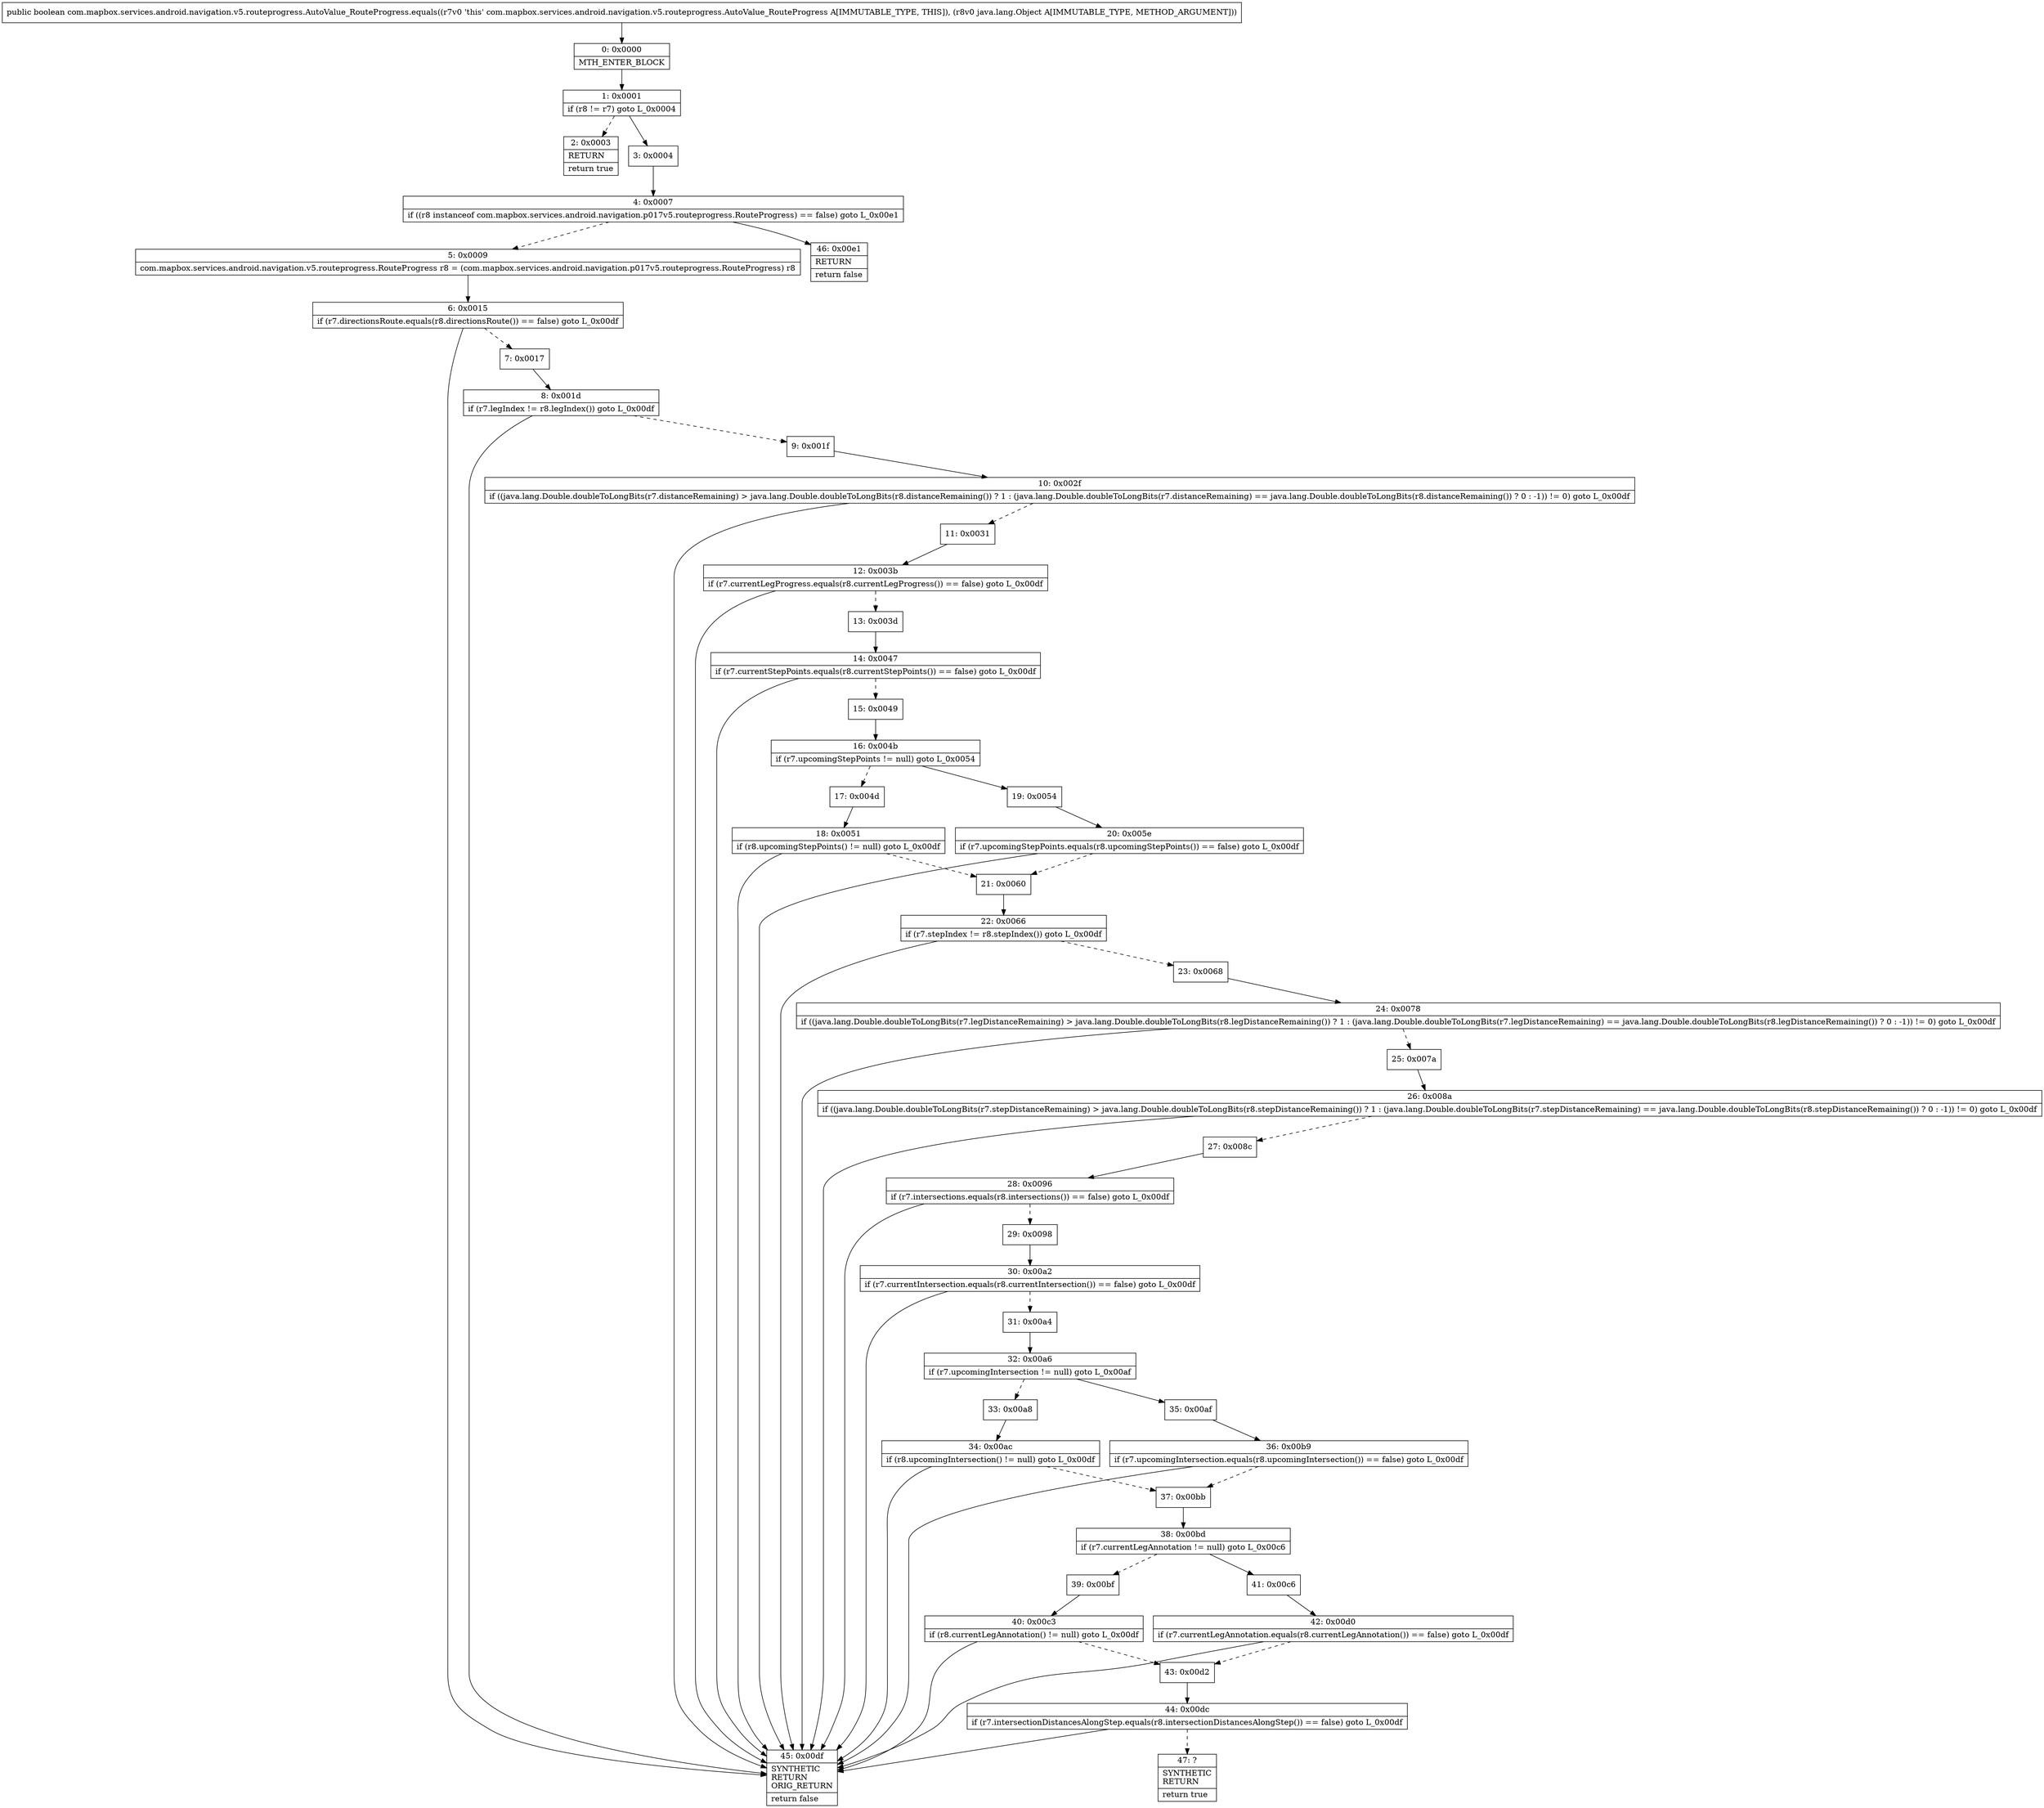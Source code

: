 digraph "CFG forcom.mapbox.services.android.navigation.v5.routeprogress.AutoValue_RouteProgress.equals(Ljava\/lang\/Object;)Z" {
Node_0 [shape=record,label="{0\:\ 0x0000|MTH_ENTER_BLOCK\l}"];
Node_1 [shape=record,label="{1\:\ 0x0001|if (r8 != r7) goto L_0x0004\l}"];
Node_2 [shape=record,label="{2\:\ 0x0003|RETURN\l|return true\l}"];
Node_3 [shape=record,label="{3\:\ 0x0004}"];
Node_4 [shape=record,label="{4\:\ 0x0007|if ((r8 instanceof com.mapbox.services.android.navigation.p017v5.routeprogress.RouteProgress) == false) goto L_0x00e1\l}"];
Node_5 [shape=record,label="{5\:\ 0x0009|com.mapbox.services.android.navigation.v5.routeprogress.RouteProgress r8 = (com.mapbox.services.android.navigation.p017v5.routeprogress.RouteProgress) r8\l}"];
Node_6 [shape=record,label="{6\:\ 0x0015|if (r7.directionsRoute.equals(r8.directionsRoute()) == false) goto L_0x00df\l}"];
Node_7 [shape=record,label="{7\:\ 0x0017}"];
Node_8 [shape=record,label="{8\:\ 0x001d|if (r7.legIndex != r8.legIndex()) goto L_0x00df\l}"];
Node_9 [shape=record,label="{9\:\ 0x001f}"];
Node_10 [shape=record,label="{10\:\ 0x002f|if ((java.lang.Double.doubleToLongBits(r7.distanceRemaining) \> java.lang.Double.doubleToLongBits(r8.distanceRemaining()) ? 1 : (java.lang.Double.doubleToLongBits(r7.distanceRemaining) == java.lang.Double.doubleToLongBits(r8.distanceRemaining()) ? 0 : \-1)) != 0) goto L_0x00df\l}"];
Node_11 [shape=record,label="{11\:\ 0x0031}"];
Node_12 [shape=record,label="{12\:\ 0x003b|if (r7.currentLegProgress.equals(r8.currentLegProgress()) == false) goto L_0x00df\l}"];
Node_13 [shape=record,label="{13\:\ 0x003d}"];
Node_14 [shape=record,label="{14\:\ 0x0047|if (r7.currentStepPoints.equals(r8.currentStepPoints()) == false) goto L_0x00df\l}"];
Node_15 [shape=record,label="{15\:\ 0x0049}"];
Node_16 [shape=record,label="{16\:\ 0x004b|if (r7.upcomingStepPoints != null) goto L_0x0054\l}"];
Node_17 [shape=record,label="{17\:\ 0x004d}"];
Node_18 [shape=record,label="{18\:\ 0x0051|if (r8.upcomingStepPoints() != null) goto L_0x00df\l}"];
Node_19 [shape=record,label="{19\:\ 0x0054}"];
Node_20 [shape=record,label="{20\:\ 0x005e|if (r7.upcomingStepPoints.equals(r8.upcomingStepPoints()) == false) goto L_0x00df\l}"];
Node_21 [shape=record,label="{21\:\ 0x0060}"];
Node_22 [shape=record,label="{22\:\ 0x0066|if (r7.stepIndex != r8.stepIndex()) goto L_0x00df\l}"];
Node_23 [shape=record,label="{23\:\ 0x0068}"];
Node_24 [shape=record,label="{24\:\ 0x0078|if ((java.lang.Double.doubleToLongBits(r7.legDistanceRemaining) \> java.lang.Double.doubleToLongBits(r8.legDistanceRemaining()) ? 1 : (java.lang.Double.doubleToLongBits(r7.legDistanceRemaining) == java.lang.Double.doubleToLongBits(r8.legDistanceRemaining()) ? 0 : \-1)) != 0) goto L_0x00df\l}"];
Node_25 [shape=record,label="{25\:\ 0x007a}"];
Node_26 [shape=record,label="{26\:\ 0x008a|if ((java.lang.Double.doubleToLongBits(r7.stepDistanceRemaining) \> java.lang.Double.doubleToLongBits(r8.stepDistanceRemaining()) ? 1 : (java.lang.Double.doubleToLongBits(r7.stepDistanceRemaining) == java.lang.Double.doubleToLongBits(r8.stepDistanceRemaining()) ? 0 : \-1)) != 0) goto L_0x00df\l}"];
Node_27 [shape=record,label="{27\:\ 0x008c}"];
Node_28 [shape=record,label="{28\:\ 0x0096|if (r7.intersections.equals(r8.intersections()) == false) goto L_0x00df\l}"];
Node_29 [shape=record,label="{29\:\ 0x0098}"];
Node_30 [shape=record,label="{30\:\ 0x00a2|if (r7.currentIntersection.equals(r8.currentIntersection()) == false) goto L_0x00df\l}"];
Node_31 [shape=record,label="{31\:\ 0x00a4}"];
Node_32 [shape=record,label="{32\:\ 0x00a6|if (r7.upcomingIntersection != null) goto L_0x00af\l}"];
Node_33 [shape=record,label="{33\:\ 0x00a8}"];
Node_34 [shape=record,label="{34\:\ 0x00ac|if (r8.upcomingIntersection() != null) goto L_0x00df\l}"];
Node_35 [shape=record,label="{35\:\ 0x00af}"];
Node_36 [shape=record,label="{36\:\ 0x00b9|if (r7.upcomingIntersection.equals(r8.upcomingIntersection()) == false) goto L_0x00df\l}"];
Node_37 [shape=record,label="{37\:\ 0x00bb}"];
Node_38 [shape=record,label="{38\:\ 0x00bd|if (r7.currentLegAnnotation != null) goto L_0x00c6\l}"];
Node_39 [shape=record,label="{39\:\ 0x00bf}"];
Node_40 [shape=record,label="{40\:\ 0x00c3|if (r8.currentLegAnnotation() != null) goto L_0x00df\l}"];
Node_41 [shape=record,label="{41\:\ 0x00c6}"];
Node_42 [shape=record,label="{42\:\ 0x00d0|if (r7.currentLegAnnotation.equals(r8.currentLegAnnotation()) == false) goto L_0x00df\l}"];
Node_43 [shape=record,label="{43\:\ 0x00d2}"];
Node_44 [shape=record,label="{44\:\ 0x00dc|if (r7.intersectionDistancesAlongStep.equals(r8.intersectionDistancesAlongStep()) == false) goto L_0x00df\l}"];
Node_45 [shape=record,label="{45\:\ 0x00df|SYNTHETIC\lRETURN\lORIG_RETURN\l|return false\l}"];
Node_46 [shape=record,label="{46\:\ 0x00e1|RETURN\l|return false\l}"];
Node_47 [shape=record,label="{47\:\ ?|SYNTHETIC\lRETURN\l|return true\l}"];
MethodNode[shape=record,label="{public boolean com.mapbox.services.android.navigation.v5.routeprogress.AutoValue_RouteProgress.equals((r7v0 'this' com.mapbox.services.android.navigation.v5.routeprogress.AutoValue_RouteProgress A[IMMUTABLE_TYPE, THIS]), (r8v0 java.lang.Object A[IMMUTABLE_TYPE, METHOD_ARGUMENT])) }"];
MethodNode -> Node_0;
Node_0 -> Node_1;
Node_1 -> Node_2[style=dashed];
Node_1 -> Node_3;
Node_3 -> Node_4;
Node_4 -> Node_5[style=dashed];
Node_4 -> Node_46;
Node_5 -> Node_6;
Node_6 -> Node_7[style=dashed];
Node_6 -> Node_45;
Node_7 -> Node_8;
Node_8 -> Node_9[style=dashed];
Node_8 -> Node_45;
Node_9 -> Node_10;
Node_10 -> Node_11[style=dashed];
Node_10 -> Node_45;
Node_11 -> Node_12;
Node_12 -> Node_13[style=dashed];
Node_12 -> Node_45;
Node_13 -> Node_14;
Node_14 -> Node_15[style=dashed];
Node_14 -> Node_45;
Node_15 -> Node_16;
Node_16 -> Node_17[style=dashed];
Node_16 -> Node_19;
Node_17 -> Node_18;
Node_18 -> Node_45;
Node_18 -> Node_21[style=dashed];
Node_19 -> Node_20;
Node_20 -> Node_21[style=dashed];
Node_20 -> Node_45;
Node_21 -> Node_22;
Node_22 -> Node_23[style=dashed];
Node_22 -> Node_45;
Node_23 -> Node_24;
Node_24 -> Node_25[style=dashed];
Node_24 -> Node_45;
Node_25 -> Node_26;
Node_26 -> Node_27[style=dashed];
Node_26 -> Node_45;
Node_27 -> Node_28;
Node_28 -> Node_29[style=dashed];
Node_28 -> Node_45;
Node_29 -> Node_30;
Node_30 -> Node_31[style=dashed];
Node_30 -> Node_45;
Node_31 -> Node_32;
Node_32 -> Node_33[style=dashed];
Node_32 -> Node_35;
Node_33 -> Node_34;
Node_34 -> Node_45;
Node_34 -> Node_37[style=dashed];
Node_35 -> Node_36;
Node_36 -> Node_37[style=dashed];
Node_36 -> Node_45;
Node_37 -> Node_38;
Node_38 -> Node_39[style=dashed];
Node_38 -> Node_41;
Node_39 -> Node_40;
Node_40 -> Node_45;
Node_40 -> Node_43[style=dashed];
Node_41 -> Node_42;
Node_42 -> Node_43[style=dashed];
Node_42 -> Node_45;
Node_43 -> Node_44;
Node_44 -> Node_45;
Node_44 -> Node_47[style=dashed];
}


